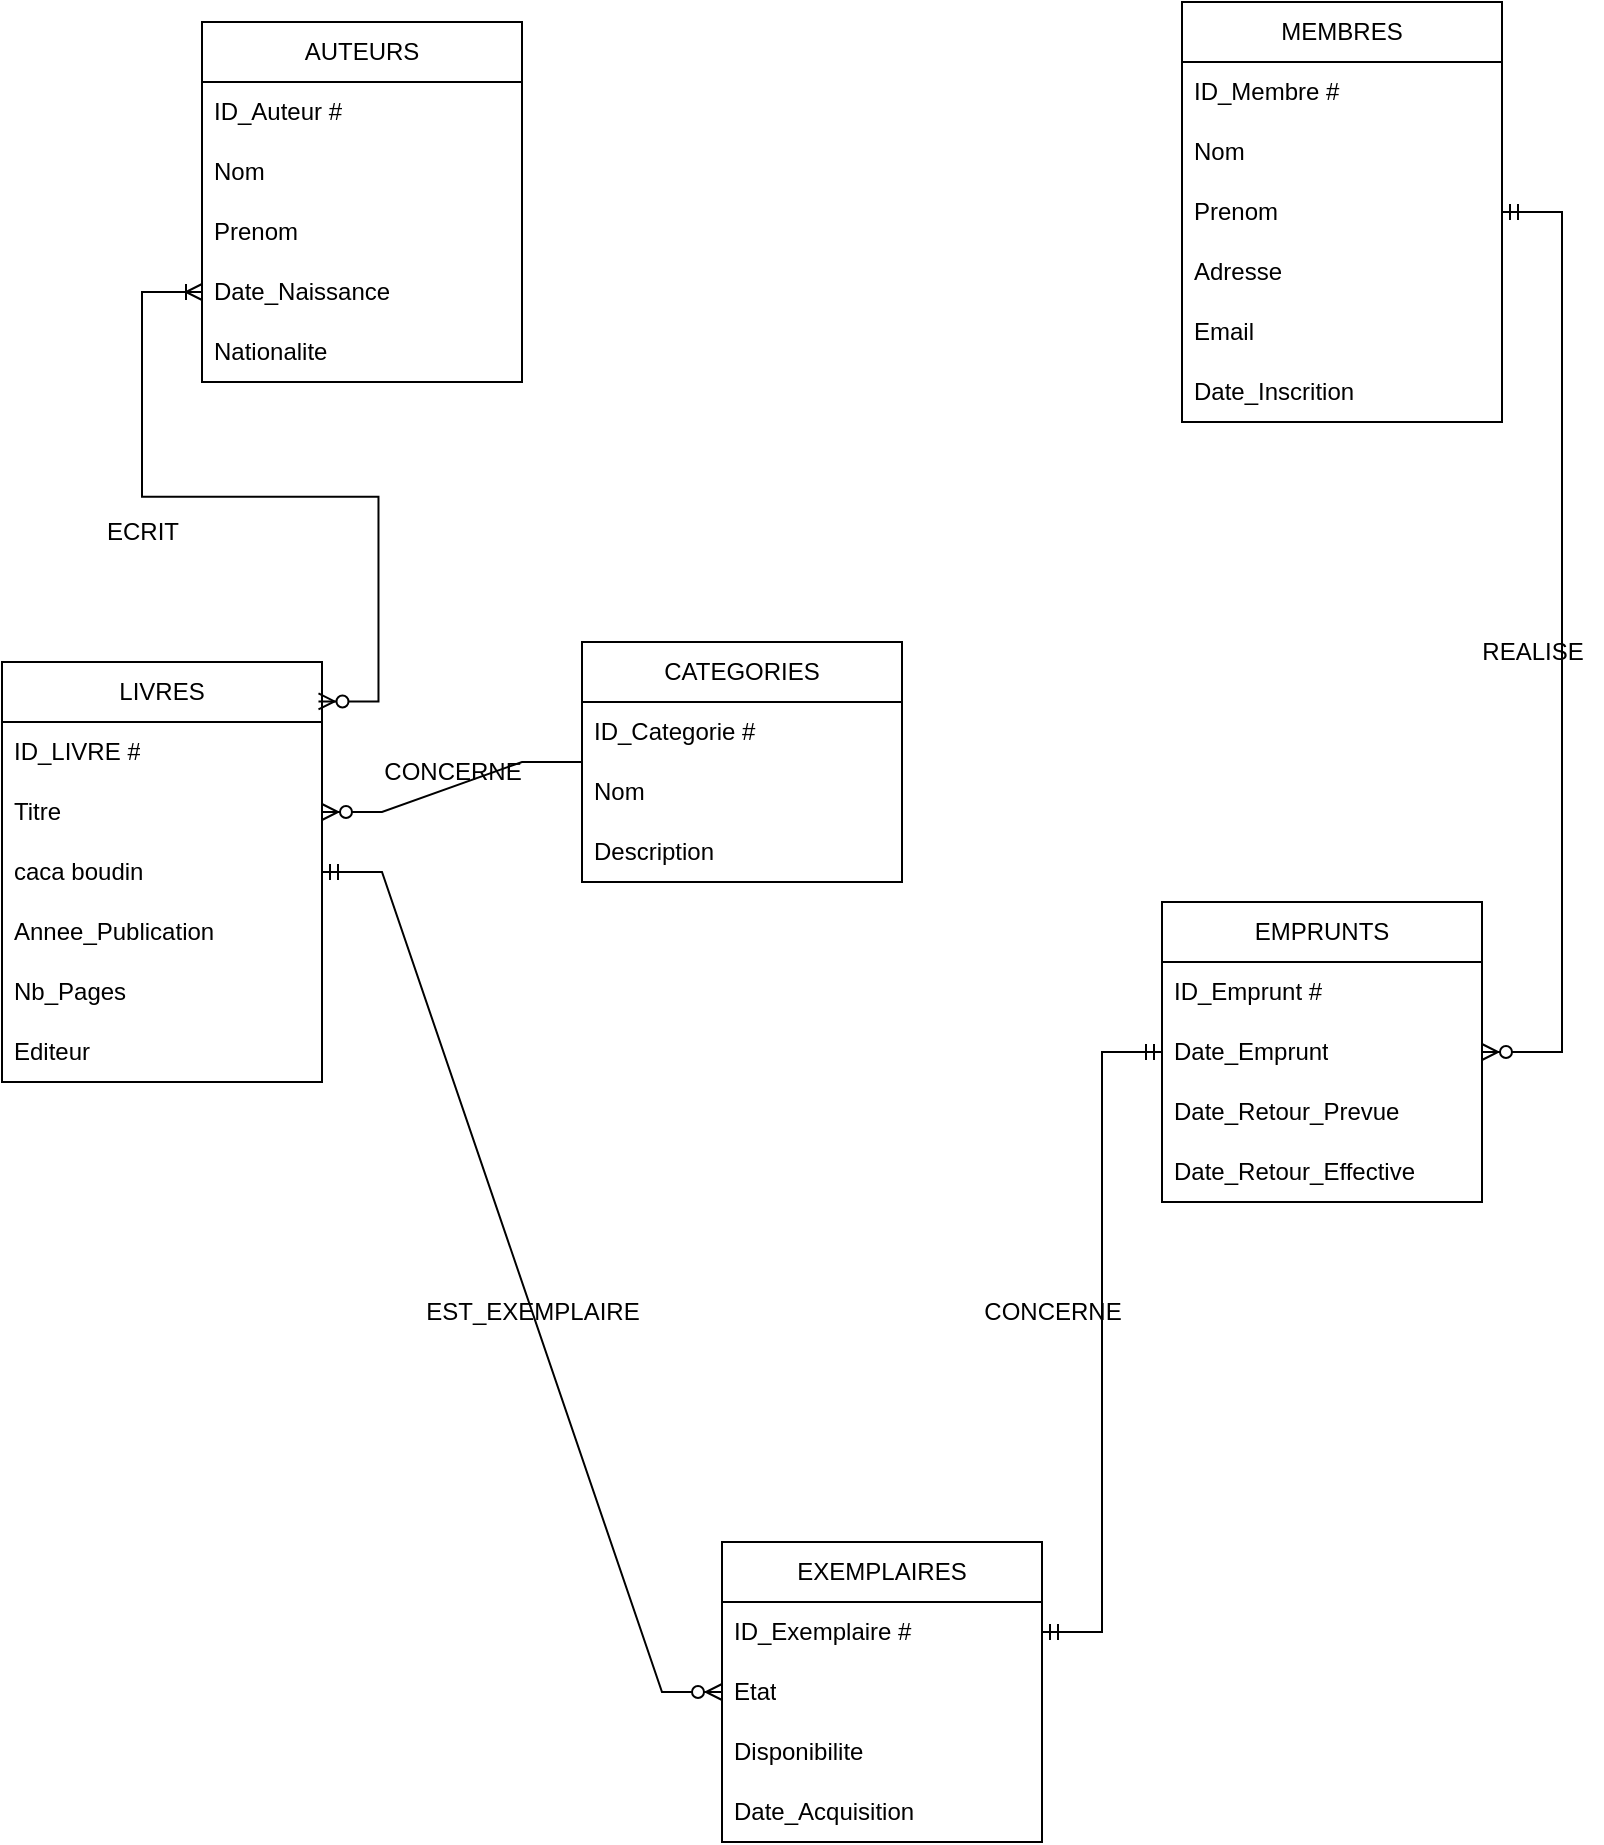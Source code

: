<mxfile version="26.0.16">
  <diagram name="Page-1" id="eWk1_7pluJu55X0lNaEw">
    <mxGraphModel dx="1687" dy="918" grid="1" gridSize="10" guides="1" tooltips="1" connect="1" arrows="1" fold="1" page="1" pageScale="1" pageWidth="827" pageHeight="1169" math="0" shadow="0">
      <root>
        <mxCell id="0" />
        <mxCell id="1" parent="0" />
        <mxCell id="pBnvmYbIh0TV2Lcnr2Pb-1" value="LIVRES" style="swimlane;fontStyle=0;childLayout=stackLayout;horizontal=1;startSize=30;horizontalStack=0;resizeParent=1;resizeParentMax=0;resizeLast=0;collapsible=1;marginBottom=0;whiteSpace=wrap;html=1;" vertex="1" parent="1">
          <mxGeometry x="10" y="360" width="160" height="210" as="geometry" />
        </mxCell>
        <mxCell id="pBnvmYbIh0TV2Lcnr2Pb-2" value="ID_LIVRE #" style="text;strokeColor=none;fillColor=none;align=left;verticalAlign=middle;spacingLeft=4;spacingRight=4;overflow=hidden;points=[[0,0.5],[1,0.5]];portConstraint=eastwest;rotatable=0;whiteSpace=wrap;html=1;" vertex="1" parent="pBnvmYbIh0TV2Lcnr2Pb-1">
          <mxGeometry y="30" width="160" height="30" as="geometry" />
        </mxCell>
        <mxCell id="pBnvmYbIh0TV2Lcnr2Pb-3" value="Titre" style="text;strokeColor=none;fillColor=none;align=left;verticalAlign=middle;spacingLeft=4;spacingRight=4;overflow=hidden;points=[[0,0.5],[1,0.5]];portConstraint=eastwest;rotatable=0;whiteSpace=wrap;html=1;" vertex="1" parent="pBnvmYbIh0TV2Lcnr2Pb-1">
          <mxGeometry y="60" width="160" height="30" as="geometry" />
        </mxCell>
        <mxCell id="pBnvmYbIh0TV2Lcnr2Pb-4" value="caca boudin" style="text;strokeColor=none;fillColor=none;align=left;verticalAlign=middle;spacingLeft=4;spacingRight=4;overflow=hidden;points=[[0,0.5],[1,0.5]];portConstraint=eastwest;rotatable=0;whiteSpace=wrap;html=1;" vertex="1" parent="pBnvmYbIh0TV2Lcnr2Pb-1">
          <mxGeometry y="90" width="160" height="30" as="geometry" />
        </mxCell>
        <mxCell id="pBnvmYbIh0TV2Lcnr2Pb-7" value="Annee_Publication" style="text;strokeColor=none;fillColor=none;align=left;verticalAlign=middle;spacingLeft=4;spacingRight=4;overflow=hidden;points=[[0,0.5],[1,0.5]];portConstraint=eastwest;rotatable=0;whiteSpace=wrap;html=1;" vertex="1" parent="pBnvmYbIh0TV2Lcnr2Pb-1">
          <mxGeometry y="120" width="160" height="30" as="geometry" />
        </mxCell>
        <mxCell id="pBnvmYbIh0TV2Lcnr2Pb-8" value="Nb_Pages" style="text;strokeColor=none;fillColor=none;align=left;verticalAlign=middle;spacingLeft=4;spacingRight=4;overflow=hidden;points=[[0,0.5],[1,0.5]];portConstraint=eastwest;rotatable=0;whiteSpace=wrap;html=1;" vertex="1" parent="pBnvmYbIh0TV2Lcnr2Pb-1">
          <mxGeometry y="150" width="160" height="30" as="geometry" />
        </mxCell>
        <mxCell id="pBnvmYbIh0TV2Lcnr2Pb-6" value="Editeur" style="text;strokeColor=none;fillColor=none;align=left;verticalAlign=middle;spacingLeft=4;spacingRight=4;overflow=hidden;points=[[0,0.5],[1,0.5]];portConstraint=eastwest;rotatable=0;whiteSpace=wrap;html=1;" vertex="1" parent="pBnvmYbIh0TV2Lcnr2Pb-1">
          <mxGeometry y="180" width="160" height="30" as="geometry" />
        </mxCell>
        <mxCell id="pBnvmYbIh0TV2Lcnr2Pb-9" value="AUTEURS" style="swimlane;fontStyle=0;childLayout=stackLayout;horizontal=1;startSize=30;horizontalStack=0;resizeParent=1;resizeParentMax=0;resizeLast=0;collapsible=1;marginBottom=0;whiteSpace=wrap;html=1;" vertex="1" parent="1">
          <mxGeometry x="110" y="40" width="160" height="180" as="geometry" />
        </mxCell>
        <mxCell id="pBnvmYbIh0TV2Lcnr2Pb-10" value="ID_Auteur #" style="text;strokeColor=none;fillColor=none;align=left;verticalAlign=middle;spacingLeft=4;spacingRight=4;overflow=hidden;points=[[0,0.5],[1,0.5]];portConstraint=eastwest;rotatable=0;whiteSpace=wrap;html=1;" vertex="1" parent="pBnvmYbIh0TV2Lcnr2Pb-9">
          <mxGeometry y="30" width="160" height="30" as="geometry" />
        </mxCell>
        <mxCell id="pBnvmYbIh0TV2Lcnr2Pb-11" value="Nom" style="text;strokeColor=none;fillColor=none;align=left;verticalAlign=middle;spacingLeft=4;spacingRight=4;overflow=hidden;points=[[0,0.5],[1,0.5]];portConstraint=eastwest;rotatable=0;whiteSpace=wrap;html=1;" vertex="1" parent="pBnvmYbIh0TV2Lcnr2Pb-9">
          <mxGeometry y="60" width="160" height="30" as="geometry" />
        </mxCell>
        <mxCell id="pBnvmYbIh0TV2Lcnr2Pb-12" value="Prenom" style="text;strokeColor=none;fillColor=none;align=left;verticalAlign=middle;spacingLeft=4;spacingRight=4;overflow=hidden;points=[[0,0.5],[1,0.5]];portConstraint=eastwest;rotatable=0;whiteSpace=wrap;html=1;" vertex="1" parent="pBnvmYbIh0TV2Lcnr2Pb-9">
          <mxGeometry y="90" width="160" height="30" as="geometry" />
        </mxCell>
        <mxCell id="pBnvmYbIh0TV2Lcnr2Pb-13" value="Date_Naissance" style="text;strokeColor=none;fillColor=none;align=left;verticalAlign=middle;spacingLeft=4;spacingRight=4;overflow=hidden;points=[[0,0.5],[1,0.5]];portConstraint=eastwest;rotatable=0;whiteSpace=wrap;html=1;" vertex="1" parent="pBnvmYbIh0TV2Lcnr2Pb-9">
          <mxGeometry y="120" width="160" height="30" as="geometry" />
        </mxCell>
        <mxCell id="pBnvmYbIh0TV2Lcnr2Pb-14" value="Nationalite" style="text;strokeColor=none;fillColor=none;align=left;verticalAlign=middle;spacingLeft=4;spacingRight=4;overflow=hidden;points=[[0,0.5],[1,0.5]];portConstraint=eastwest;rotatable=0;whiteSpace=wrap;html=1;" vertex="1" parent="pBnvmYbIh0TV2Lcnr2Pb-9">
          <mxGeometry y="150" width="160" height="30" as="geometry" />
        </mxCell>
        <mxCell id="pBnvmYbIh0TV2Lcnr2Pb-16" value="MEMBRES" style="swimlane;fontStyle=0;childLayout=stackLayout;horizontal=1;startSize=30;horizontalStack=0;resizeParent=1;resizeParentMax=0;resizeLast=0;collapsible=1;marginBottom=0;whiteSpace=wrap;html=1;" vertex="1" parent="1">
          <mxGeometry x="600" y="30" width="160" height="210" as="geometry" />
        </mxCell>
        <mxCell id="pBnvmYbIh0TV2Lcnr2Pb-17" value="ID_Membre #" style="text;strokeColor=none;fillColor=none;align=left;verticalAlign=middle;spacingLeft=4;spacingRight=4;overflow=hidden;points=[[0,0.5],[1,0.5]];portConstraint=eastwest;rotatable=0;whiteSpace=wrap;html=1;" vertex="1" parent="pBnvmYbIh0TV2Lcnr2Pb-16">
          <mxGeometry y="30" width="160" height="30" as="geometry" />
        </mxCell>
        <mxCell id="pBnvmYbIh0TV2Lcnr2Pb-18" value="Nom" style="text;strokeColor=none;fillColor=none;align=left;verticalAlign=middle;spacingLeft=4;spacingRight=4;overflow=hidden;points=[[0,0.5],[1,0.5]];portConstraint=eastwest;rotatable=0;whiteSpace=wrap;html=1;" vertex="1" parent="pBnvmYbIh0TV2Lcnr2Pb-16">
          <mxGeometry y="60" width="160" height="30" as="geometry" />
        </mxCell>
        <mxCell id="pBnvmYbIh0TV2Lcnr2Pb-19" value="Prenom" style="text;strokeColor=none;fillColor=none;align=left;verticalAlign=middle;spacingLeft=4;spacingRight=4;overflow=hidden;points=[[0,0.5],[1,0.5]];portConstraint=eastwest;rotatable=0;whiteSpace=wrap;html=1;" vertex="1" parent="pBnvmYbIh0TV2Lcnr2Pb-16">
          <mxGeometry y="90" width="160" height="30" as="geometry" />
        </mxCell>
        <mxCell id="pBnvmYbIh0TV2Lcnr2Pb-20" value="Adresse" style="text;strokeColor=none;fillColor=none;align=left;verticalAlign=middle;spacingLeft=4;spacingRight=4;overflow=hidden;points=[[0,0.5],[1,0.5]];portConstraint=eastwest;rotatable=0;whiteSpace=wrap;html=1;" vertex="1" parent="pBnvmYbIh0TV2Lcnr2Pb-16">
          <mxGeometry y="120" width="160" height="30" as="geometry" />
        </mxCell>
        <mxCell id="pBnvmYbIh0TV2Lcnr2Pb-21" value="Email" style="text;strokeColor=none;fillColor=none;align=left;verticalAlign=middle;spacingLeft=4;spacingRight=4;overflow=hidden;points=[[0,0.5],[1,0.5]];portConstraint=eastwest;rotatable=0;whiteSpace=wrap;html=1;" vertex="1" parent="pBnvmYbIh0TV2Lcnr2Pb-16">
          <mxGeometry y="150" width="160" height="30" as="geometry" />
        </mxCell>
        <mxCell id="pBnvmYbIh0TV2Lcnr2Pb-22" value="Date_Inscrition" style="text;strokeColor=none;fillColor=none;align=left;verticalAlign=middle;spacingLeft=4;spacingRight=4;overflow=hidden;points=[[0,0.5],[1,0.5]];portConstraint=eastwest;rotatable=0;whiteSpace=wrap;html=1;" vertex="1" parent="pBnvmYbIh0TV2Lcnr2Pb-16">
          <mxGeometry y="180" width="160" height="30" as="geometry" />
        </mxCell>
        <mxCell id="pBnvmYbIh0TV2Lcnr2Pb-23" value="EMPRUNTS" style="swimlane;fontStyle=0;childLayout=stackLayout;horizontal=1;startSize=30;horizontalStack=0;resizeParent=1;resizeParentMax=0;resizeLast=0;collapsible=1;marginBottom=0;whiteSpace=wrap;html=1;" vertex="1" parent="1">
          <mxGeometry x="590" y="480" width="160" height="150" as="geometry" />
        </mxCell>
        <mxCell id="pBnvmYbIh0TV2Lcnr2Pb-24" value="ID_Emprunt #" style="text;strokeColor=none;fillColor=none;align=left;verticalAlign=middle;spacingLeft=4;spacingRight=4;overflow=hidden;points=[[0,0.5],[1,0.5]];portConstraint=eastwest;rotatable=0;whiteSpace=wrap;html=1;" vertex="1" parent="pBnvmYbIh0TV2Lcnr2Pb-23">
          <mxGeometry y="30" width="160" height="30" as="geometry" />
        </mxCell>
        <mxCell id="pBnvmYbIh0TV2Lcnr2Pb-25" value="Date_Emprunt" style="text;strokeColor=none;fillColor=none;align=left;verticalAlign=middle;spacingLeft=4;spacingRight=4;overflow=hidden;points=[[0,0.5],[1,0.5]];portConstraint=eastwest;rotatable=0;whiteSpace=wrap;html=1;" vertex="1" parent="pBnvmYbIh0TV2Lcnr2Pb-23">
          <mxGeometry y="60" width="160" height="30" as="geometry" />
        </mxCell>
        <mxCell id="pBnvmYbIh0TV2Lcnr2Pb-26" value="Date_Retour_Prevue" style="text;strokeColor=none;fillColor=none;align=left;verticalAlign=middle;spacingLeft=4;spacingRight=4;overflow=hidden;points=[[0,0.5],[1,0.5]];portConstraint=eastwest;rotatable=0;whiteSpace=wrap;html=1;" vertex="1" parent="pBnvmYbIh0TV2Lcnr2Pb-23">
          <mxGeometry y="90" width="160" height="30" as="geometry" />
        </mxCell>
        <mxCell id="pBnvmYbIh0TV2Lcnr2Pb-27" value="Date_Retour_Effective" style="text;strokeColor=none;fillColor=none;align=left;verticalAlign=middle;spacingLeft=4;spacingRight=4;overflow=hidden;points=[[0,0.5],[1,0.5]];portConstraint=eastwest;rotatable=0;whiteSpace=wrap;html=1;" vertex="1" parent="pBnvmYbIh0TV2Lcnr2Pb-23">
          <mxGeometry y="120" width="160" height="30" as="geometry" />
        </mxCell>
        <mxCell id="pBnvmYbIh0TV2Lcnr2Pb-29" value="EXEMPLAIRES" style="swimlane;fontStyle=0;childLayout=stackLayout;horizontal=1;startSize=30;horizontalStack=0;resizeParent=1;resizeParentMax=0;resizeLast=0;collapsible=1;marginBottom=0;whiteSpace=wrap;html=1;" vertex="1" parent="1">
          <mxGeometry x="370" y="800" width="160" height="150" as="geometry" />
        </mxCell>
        <mxCell id="pBnvmYbIh0TV2Lcnr2Pb-30" value="ID_Exemplaire #" style="text;strokeColor=none;fillColor=none;align=left;verticalAlign=middle;spacingLeft=4;spacingRight=4;overflow=hidden;points=[[0,0.5],[1,0.5]];portConstraint=eastwest;rotatable=0;whiteSpace=wrap;html=1;" vertex="1" parent="pBnvmYbIh0TV2Lcnr2Pb-29">
          <mxGeometry y="30" width="160" height="30" as="geometry" />
        </mxCell>
        <mxCell id="pBnvmYbIh0TV2Lcnr2Pb-31" value="Etat" style="text;strokeColor=none;fillColor=none;align=left;verticalAlign=middle;spacingLeft=4;spacingRight=4;overflow=hidden;points=[[0,0.5],[1,0.5]];portConstraint=eastwest;rotatable=0;whiteSpace=wrap;html=1;" vertex="1" parent="pBnvmYbIh0TV2Lcnr2Pb-29">
          <mxGeometry y="60" width="160" height="30" as="geometry" />
        </mxCell>
        <mxCell id="pBnvmYbIh0TV2Lcnr2Pb-32" value="Disponibilite" style="text;strokeColor=none;fillColor=none;align=left;verticalAlign=middle;spacingLeft=4;spacingRight=4;overflow=hidden;points=[[0,0.5],[1,0.5]];portConstraint=eastwest;rotatable=0;whiteSpace=wrap;html=1;" vertex="1" parent="pBnvmYbIh0TV2Lcnr2Pb-29">
          <mxGeometry y="90" width="160" height="30" as="geometry" />
        </mxCell>
        <mxCell id="pBnvmYbIh0TV2Lcnr2Pb-33" value="Date_Acquisition" style="text;strokeColor=none;fillColor=none;align=left;verticalAlign=middle;spacingLeft=4;spacingRight=4;overflow=hidden;points=[[0,0.5],[1,0.5]];portConstraint=eastwest;rotatable=0;whiteSpace=wrap;html=1;" vertex="1" parent="pBnvmYbIh0TV2Lcnr2Pb-29">
          <mxGeometry y="120" width="160" height="30" as="geometry" />
        </mxCell>
        <mxCell id="pBnvmYbIh0TV2Lcnr2Pb-34" value="CATEGORIES" style="swimlane;fontStyle=0;childLayout=stackLayout;horizontal=1;startSize=30;horizontalStack=0;resizeParent=1;resizeParentMax=0;resizeLast=0;collapsible=1;marginBottom=0;whiteSpace=wrap;html=1;" vertex="1" parent="1">
          <mxGeometry x="300" y="350" width="160" height="120" as="geometry" />
        </mxCell>
        <mxCell id="pBnvmYbIh0TV2Lcnr2Pb-35" value="ID_Categorie #" style="text;strokeColor=none;fillColor=none;align=left;verticalAlign=middle;spacingLeft=4;spacingRight=4;overflow=hidden;points=[[0,0.5],[1,0.5]];portConstraint=eastwest;rotatable=0;whiteSpace=wrap;html=1;" vertex="1" parent="pBnvmYbIh0TV2Lcnr2Pb-34">
          <mxGeometry y="30" width="160" height="30" as="geometry" />
        </mxCell>
        <mxCell id="pBnvmYbIh0TV2Lcnr2Pb-39" value="Nom" style="text;strokeColor=none;fillColor=none;align=left;verticalAlign=middle;spacingLeft=4;spacingRight=4;overflow=hidden;points=[[0,0.5],[1,0.5]];portConstraint=eastwest;rotatable=0;whiteSpace=wrap;html=1;" vertex="1" parent="pBnvmYbIh0TV2Lcnr2Pb-34">
          <mxGeometry y="60" width="160" height="30" as="geometry" />
        </mxCell>
        <mxCell id="pBnvmYbIh0TV2Lcnr2Pb-36" value="Description" style="text;strokeColor=none;fillColor=none;align=left;verticalAlign=middle;spacingLeft=4;spacingRight=4;overflow=hidden;points=[[0,0.5],[1,0.5]];portConstraint=eastwest;rotatable=0;whiteSpace=wrap;html=1;" vertex="1" parent="pBnvmYbIh0TV2Lcnr2Pb-34">
          <mxGeometry y="90" width="160" height="30" as="geometry" />
        </mxCell>
        <mxCell id="pBnvmYbIh0TV2Lcnr2Pb-42" value="ECRIT" style="text;html=1;align=center;verticalAlign=middle;resizable=0;points=[];autosize=1;strokeColor=none;fillColor=none;" vertex="1" parent="1">
          <mxGeometry x="50" y="280" width="60" height="30" as="geometry" />
        </mxCell>
        <mxCell id="pBnvmYbIh0TV2Lcnr2Pb-47" value="EST_EXEMPLAIRE" style="text;html=1;align=center;verticalAlign=middle;resizable=0;points=[];autosize=1;strokeColor=none;fillColor=none;rotation=0;" vertex="1" parent="1">
          <mxGeometry x="210" y="670" width="130" height="30" as="geometry" />
        </mxCell>
        <mxCell id="pBnvmYbIh0TV2Lcnr2Pb-48" value="CONCERNE" style="text;html=1;align=center;verticalAlign=middle;resizable=0;points=[];autosize=1;strokeColor=none;fillColor=none;" vertex="1" parent="1">
          <mxGeometry x="490" y="670" width="90" height="30" as="geometry" />
        </mxCell>
        <mxCell id="pBnvmYbIh0TV2Lcnr2Pb-51" value="CONCERNE" style="text;html=1;align=center;verticalAlign=middle;resizable=0;points=[];autosize=1;strokeColor=none;fillColor=none;" vertex="1" parent="1">
          <mxGeometry x="190" y="400" width="90" height="30" as="geometry" />
        </mxCell>
        <mxCell id="pBnvmYbIh0TV2Lcnr2Pb-66" value="" style="edgeStyle=entityRelationEdgeStyle;fontSize=12;html=1;endArrow=ERoneToMany;startArrow=ERzeroToMany;rounded=0;exitX=0.989;exitY=0.094;exitDx=0;exitDy=0;exitPerimeter=0;" edge="1" parent="1" source="pBnvmYbIh0TV2Lcnr2Pb-1">
          <mxGeometry width="100" height="100" relative="1" as="geometry">
            <mxPoint x="180" y="390" as="sourcePoint" />
            <mxPoint x="110" y="175" as="targetPoint" />
            <Array as="points">
              <mxPoint x="220" y="390" />
              <mxPoint x="350" y="430" />
              <mxPoint x="240" y="370" />
              <mxPoint x="250" y="320" />
              <mxPoint x="253" y="330" />
              <mxPoint x="250" y="310" />
            </Array>
          </mxGeometry>
        </mxCell>
        <mxCell id="pBnvmYbIh0TV2Lcnr2Pb-67" value="" style="edgeStyle=entityRelationEdgeStyle;fontSize=12;html=1;endArrow=ERzeroToMany;endFill=1;rounded=0;entryX=1;entryY=0.5;entryDx=0;entryDy=0;" edge="1" parent="1" source="pBnvmYbIh0TV2Lcnr2Pb-34" target="pBnvmYbIh0TV2Lcnr2Pb-3">
          <mxGeometry width="100" height="100" relative="1" as="geometry">
            <mxPoint x="270" y="240" as="sourcePoint" />
            <mxPoint x="370" y="140" as="targetPoint" />
            <Array as="points">
              <mxPoint x="340" y="150" />
            </Array>
          </mxGeometry>
        </mxCell>
        <mxCell id="pBnvmYbIh0TV2Lcnr2Pb-68" value="" style="edgeStyle=entityRelationEdgeStyle;fontSize=12;html=1;endArrow=ERzeroToMany;startArrow=ERmandOne;rounded=0;" edge="1" parent="1" source="pBnvmYbIh0TV2Lcnr2Pb-16" target="pBnvmYbIh0TV2Lcnr2Pb-23">
          <mxGeometry width="100" height="100" relative="1" as="geometry">
            <mxPoint x="280" y="480" as="sourcePoint" />
            <mxPoint x="380" y="380" as="targetPoint" />
          </mxGeometry>
        </mxCell>
        <mxCell id="pBnvmYbIh0TV2Lcnr2Pb-44" value="REALISE" style="text;html=1;align=center;verticalAlign=middle;resizable=0;points=[];autosize=1;strokeColor=none;fillColor=none;" vertex="1" parent="1">
          <mxGeometry x="740" y="340" width="70" height="30" as="geometry" />
        </mxCell>
        <mxCell id="pBnvmYbIh0TV2Lcnr2Pb-70" value="" style="edgeStyle=entityRelationEdgeStyle;fontSize=12;html=1;endArrow=ERzeroToMany;startArrow=ERmandOne;rounded=0;" edge="1" parent="1" source="pBnvmYbIh0TV2Lcnr2Pb-1" target="pBnvmYbIh0TV2Lcnr2Pb-29">
          <mxGeometry width="100" height="100" relative="1" as="geometry">
            <mxPoint x="260" y="680" as="sourcePoint" />
            <mxPoint x="200" y="880" as="targetPoint" />
          </mxGeometry>
        </mxCell>
        <mxCell id="pBnvmYbIh0TV2Lcnr2Pb-71" value="" style="edgeStyle=entityRelationEdgeStyle;fontSize=12;html=1;endArrow=ERmandOne;startArrow=ERmandOne;rounded=0;entryX=0;entryY=0.5;entryDx=0;entryDy=0;exitX=1;exitY=0.5;exitDx=0;exitDy=0;" edge="1" parent="1" source="pBnvmYbIh0TV2Lcnr2Pb-30" target="pBnvmYbIh0TV2Lcnr2Pb-25">
          <mxGeometry width="100" height="100" relative="1" as="geometry">
            <mxPoint x="280" y="710" as="sourcePoint" />
            <mxPoint x="380" y="610" as="targetPoint" />
          </mxGeometry>
        </mxCell>
      </root>
    </mxGraphModel>
  </diagram>
</mxfile>
